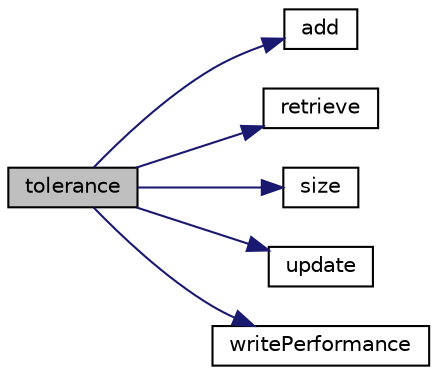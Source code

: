 digraph "tolerance"
{
  bgcolor="transparent";
  edge [fontname="Helvetica",fontsize="10",labelfontname="Helvetica",labelfontsize="10"];
  node [fontname="Helvetica",fontsize="10",shape=record];
  rankdir="LR";
  Node318 [label="tolerance",height=0.2,width=0.4,color="black", fillcolor="grey75", style="filled", fontcolor="black"];
  Node318 -> Node319 [color="midnightblue",fontsize="10",style="solid",fontname="Helvetica"];
  Node319 [label="add",height=0.2,width=0.4,color="black",URL="$a31113.html#ae45dc693ffa7b3de6e97f8279d2810ab"];
  Node318 -> Node320 [color="midnightblue",fontsize="10",style="solid",fontname="Helvetica"];
  Node320 [label="retrieve",height=0.2,width=0.4,color="black",URL="$a31113.html#a7d16ef19ed46bf4fe397b02b71062893"];
  Node318 -> Node321 [color="midnightblue",fontsize="10",style="solid",fontname="Helvetica"];
  Node321 [label="size",height=0.2,width=0.4,color="black",URL="$a31113.html#af466540ab66d313688aa73d07523a19c"];
  Node318 -> Node322 [color="midnightblue",fontsize="10",style="solid",fontname="Helvetica"];
  Node322 [label="update",height=0.2,width=0.4,color="black",URL="$a31113.html#a828de7d1ada41e561fd9845489bd9534"];
  Node318 -> Node323 [color="midnightblue",fontsize="10",style="solid",fontname="Helvetica"];
  Node323 [label="writePerformance",height=0.2,width=0.4,color="black",URL="$a31113.html#aee5410005d1a3524d01ac73abbae722f"];
}
